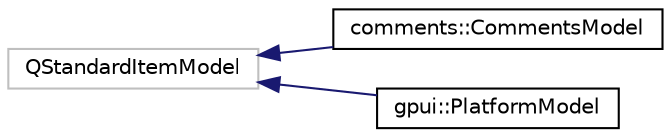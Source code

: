 digraph "Graphical Class Hierarchy"
{
 // LATEX_PDF_SIZE
  edge [fontname="Helvetica",fontsize="10",labelfontname="Helvetica",labelfontsize="10"];
  node [fontname="Helvetica",fontsize="10",shape=record];
  rankdir="LR";
  Node323 [label="QStandardItemModel",height=0.2,width=0.4,color="grey75", fillcolor="white", style="filled",tooltip=" "];
  Node323 -> Node0 [dir="back",color="midnightblue",fontsize="10",style="solid",fontname="Helvetica"];
  Node0 [label="comments::CommentsModel",height=0.2,width=0.4,color="black", fillcolor="white", style="filled",URL="$classcomments_1_1_comments_model.html",tooltip=" "];
  Node323 -> Node325 [dir="back",color="midnightblue",fontsize="10",style="solid",fontname="Helvetica"];
  Node325 [label="gpui::PlatformModel",height=0.2,width=0.4,color="black", fillcolor="white", style="filled",URL="$classgpui_1_1_platform_model.html",tooltip="The PlatformModel class."];
}
